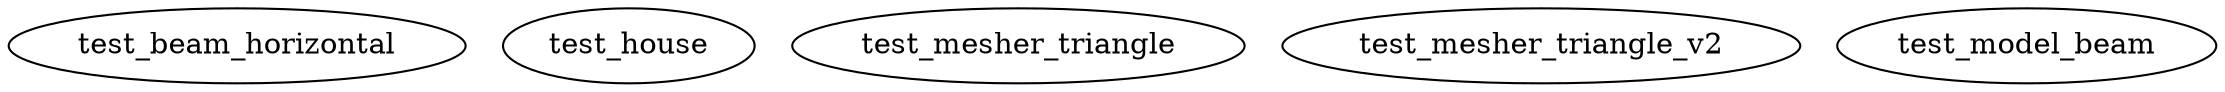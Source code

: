 /* Created by mdot for Matlab */
digraph m2html {

  test_beam_horizontal [URL="test_beam_horizontal.html"];
  test_house [URL="test_house.html"];
  test_mesher_triangle [URL="test_mesher_triangle.html"];
  test_mesher_triangle_v2 [URL="test_mesher_triangle_v2.html"];
  test_model_beam [URL="test_model_beam.html"];
}